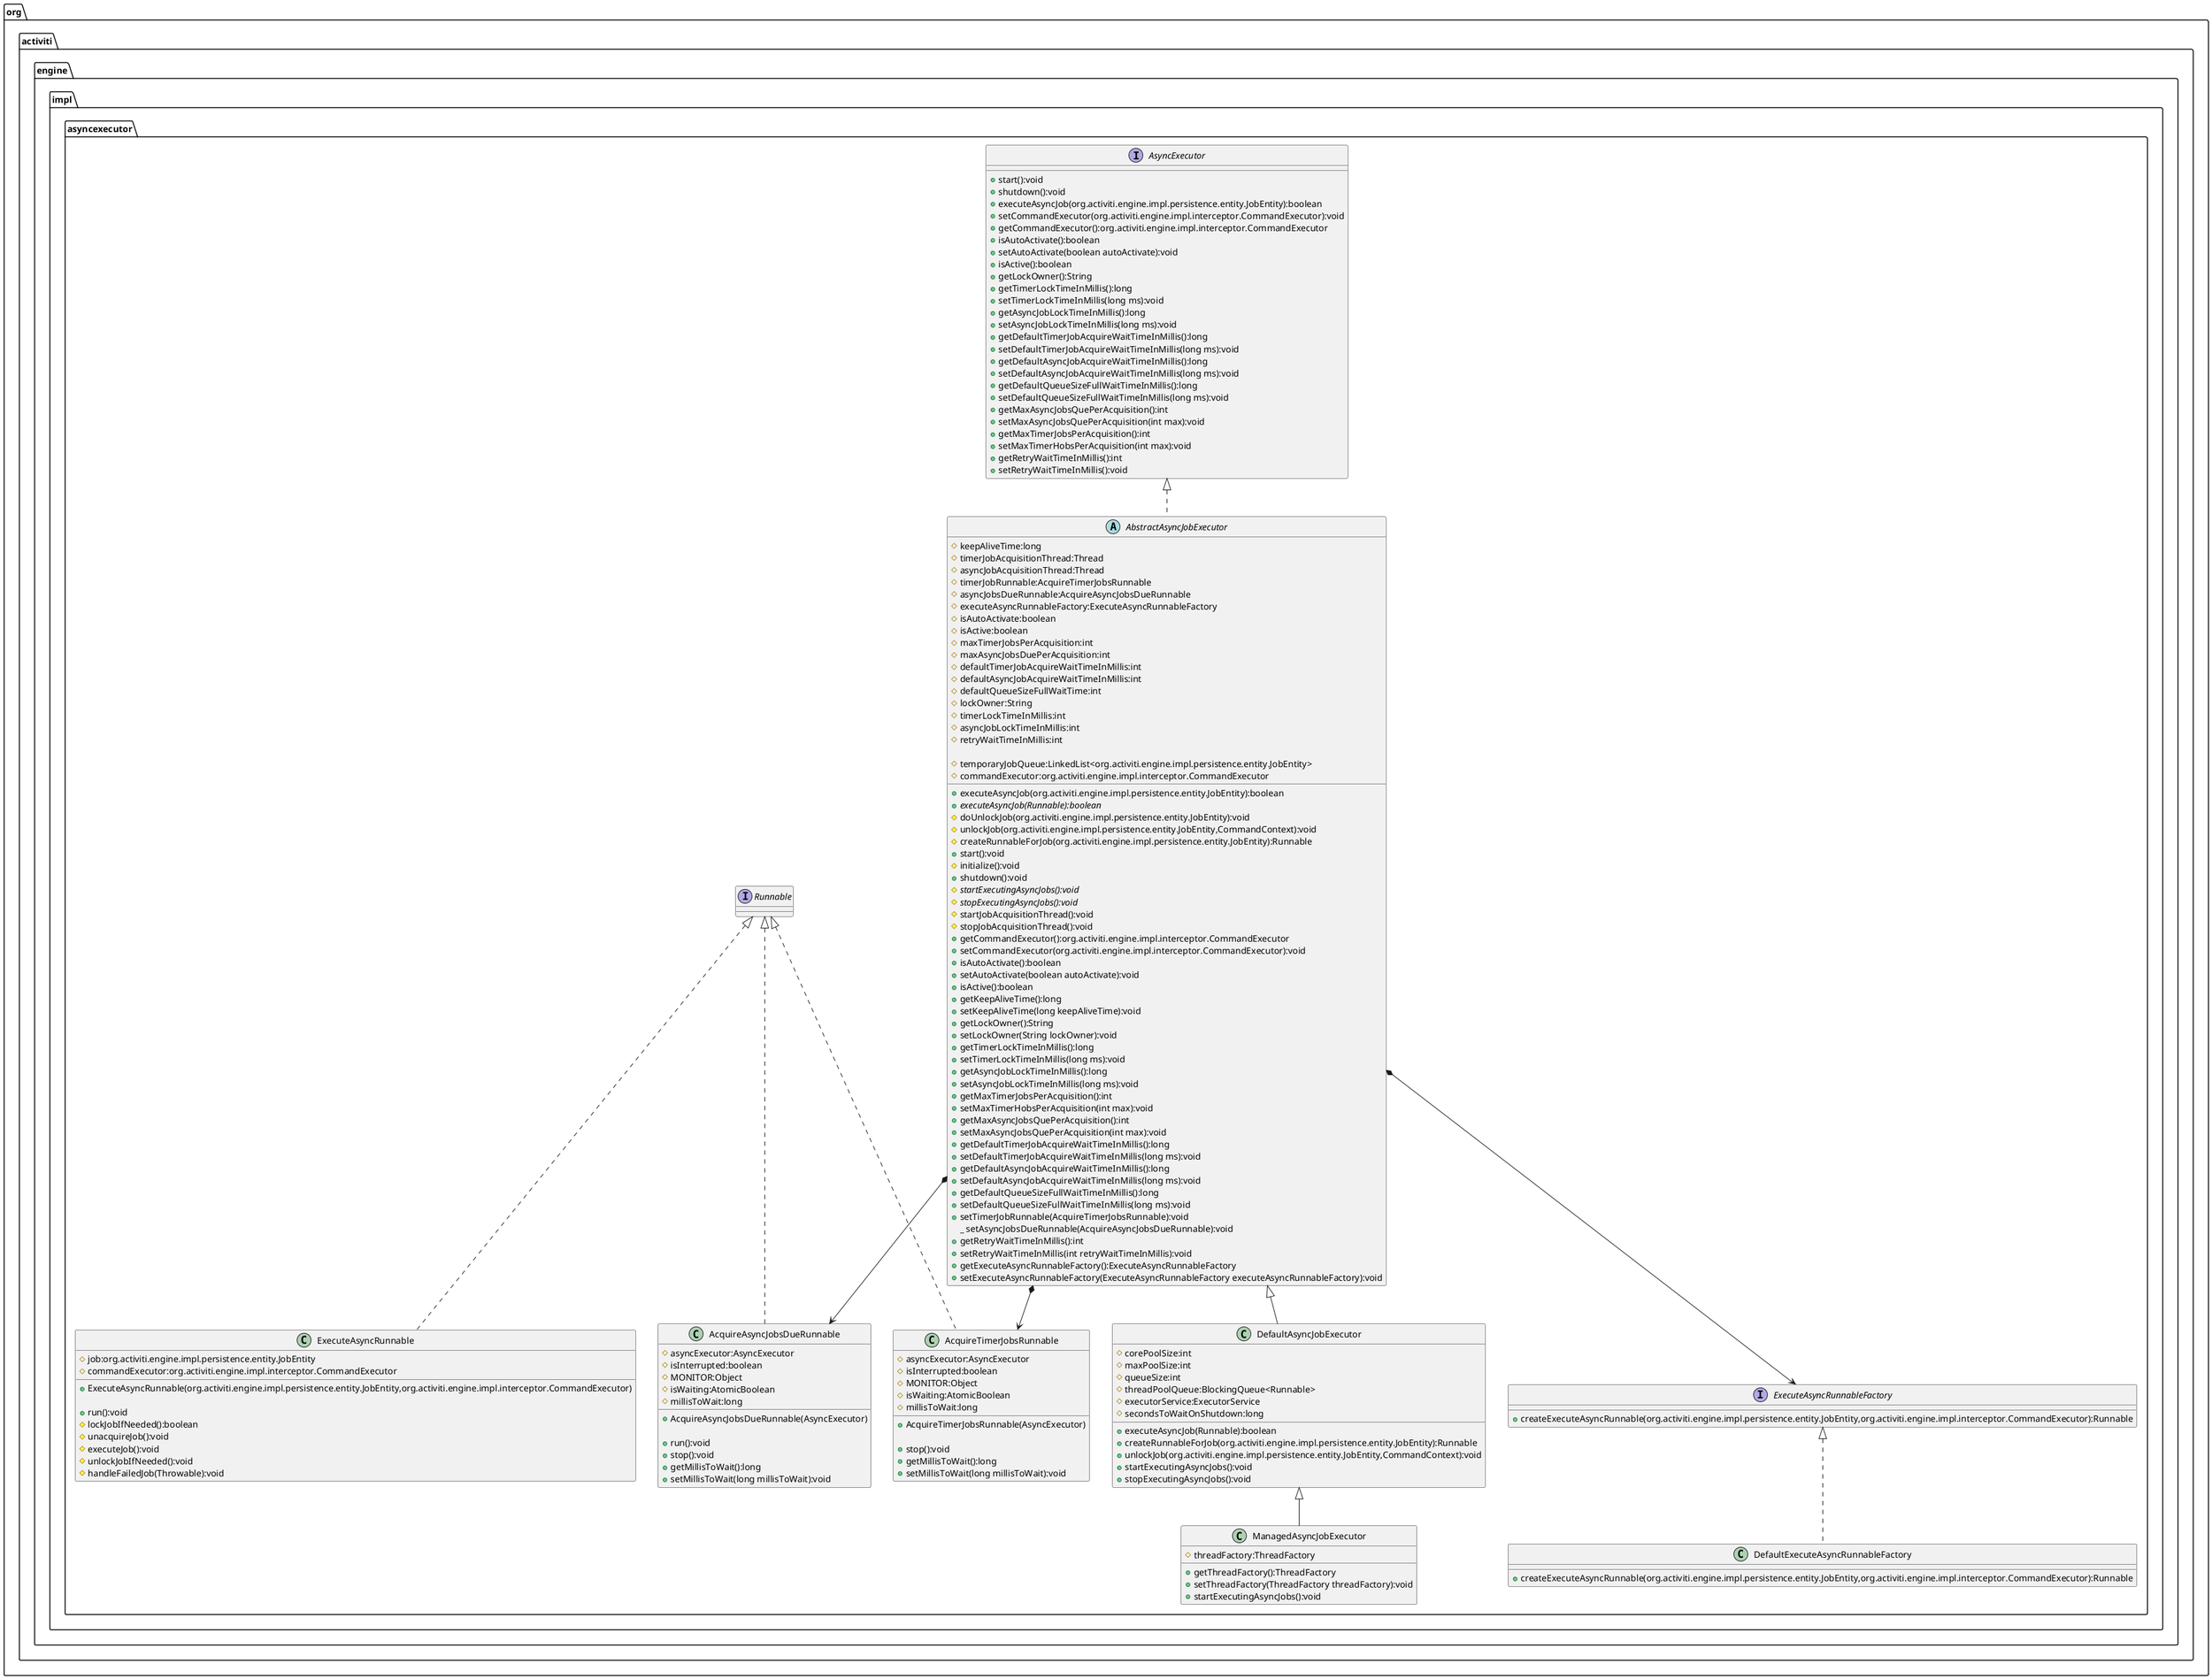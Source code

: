 @startuml
hide @unlinked

package "org.activiti.engine.impl.asyncexecutor" {
abstract class AbstractAsyncJobExecutor implements AsyncExecutor {
    # keepAliveTime:long
    # timerJobAcquisitionThread:Thread
    # asyncJobAcquisitionThread:Thread
    # timerJobRunnable:AcquireTimerJobsRunnable
    # asyncJobsDueRunnable:AcquireAsyncJobsDueRunnable
    # executeAsyncRunnableFactory:ExecuteAsyncRunnableFactory
    # isAutoActivate:boolean
    # isActive:boolean
    # maxTimerJobsPerAcquisition:int
    # maxAsyncJobsDuePerAcquisition:int
    # defaultTimerJobAcquireWaitTimeInMillis:int
    # defaultAsyncJobAcquireWaitTimeInMillis:int
    # defaultQueueSizeFullWaitTime:int
    # lockOwner:String
    # timerLockTimeInMillis:int
    # asyncJobLockTimeInMillis:int
    # retryWaitTimeInMillis:int

    # temporaryJobQueue:LinkedList<org.activiti.engine.impl.persistence.entity.JobEntity>
    # commandExecutor:org.activiti.engine.impl.interceptor.CommandExecutor

    + executeAsyncJob(org.activiti.engine.impl.persistence.entity.JobEntity):boolean
    + {abstract} executeAsyncJob(Runnable):boolean
    # doUnlockJob(org.activiti.engine.impl.persistence.entity.JobEntity):void
    # unlockJob(org.activiti.engine.impl.persistence.entity.JobEntity,CommandContext):void
    # createRunnableForJob(org.activiti.engine.impl.persistence.entity.JobEntity):Runnable
    + start():void
    # initialize():void
    + shutdown():void
    # {abstract} startExecutingAsyncJobs():void
    # {abstract} stopExecutingAsyncJobs():void
    # startJobAcquisitionThread():void
    # stopJobAcquisitionThread():void
    + getCommandExecutor():org.activiti.engine.impl.interceptor.CommandExecutor
    + setCommandExecutor(org.activiti.engine.impl.interceptor.CommandExecutor):void
    + isAutoActivate():boolean
    + setAutoActivate(boolean autoActivate):void
    + isActive():boolean
    + getKeepAliveTime():long
    + setKeepAliveTime(long keepAliveTime):void
    + getLockOwner():String
    + setLockOwner(String lockOwner):void
    + getTimerLockTimeInMillis():long
    + setTimerLockTimeInMillis(long ms):void
    + getAsyncJobLockTimeInMillis():long
    + setAsyncJobLockTimeInMillis(long ms):void
    + getMaxTimerJobsPerAcquisition():int
    + setMaxTimerHobsPerAcquisition(int max):void
    + getMaxAsyncJobsQuePerAcquisition():int
    + setMaxAsyncJobsQuePerAcquisition(int max):void
    + getDefaultTimerJobAcquireWaitTimeInMillis():long
    + setDefaultTimerJobAcquireWaitTimeInMillis(long ms):void
    + getDefaultAsyncJobAcquireWaitTimeInMillis():long
    + setDefaultAsyncJobAcquireWaitTimeInMillis(long ms):void
    + getDefaultQueueSizeFullWaitTimeInMillis():long
    + setDefaultQueueSizeFullWaitTimeInMillis(long ms):void
    + setTimerJobRunnable(AcquireTimerJobsRunnable):void
    _ setAsyncJobsDueRunnable(AcquireAsyncJobsDueRunnable):void
    + getRetryWaitTimeInMillis():int
    + setRetryWaitTimeInMillis(int retryWaitTimeInMillis):void
    + getExecuteAsyncRunnableFactory():ExecuteAsyncRunnableFactory
    + setExecuteAsyncRunnableFactory(ExecuteAsyncRunnableFactory executeAsyncRunnableFactory):void
}
AbstractAsyncJobExecutor *--> AcquireTimerJobsRunnable
AbstractAsyncJobExecutor *--> AcquireAsyncJobsDueRunnable
AbstractAsyncJobExecutor *--> ExecuteAsyncRunnableFactory

class AcquireAsyncJobsDueRunnable implements Runnable {
    # asyncExecutor:AsyncExecutor
    # isInterrupted:boolean
    # MONITOR:Object
    # isWaiting:AtomicBoolean
    # millisToWait:long

    + AcquireAsyncJobsDueRunnable(AsyncExecutor)

    + run():void
    + stop():void
    + getMillisToWait():long
    + setMillisToWait(long millisToWait):void
}
class AcquiredJobEntities {
    # acquiredJobs:Map<String,org.activiti.engine.impl.persistence.entity.JobEntity>
    + addJob(org.activiti.engine.impl.persistence.entity.JobEntity):void
    + getJobs():Collection<org.activiti.engine.impl.persistence.entity.JobEntity>
    + contains(String jobId):boolean
    + size():int
}
class AcquireTimerJobsRunnable implements Runnable {
    # asyncExecutor:AsyncExecutor
    # isInterrupted:boolean
    # MONITOR:Object
    # isWaiting:AtomicBoolean
    # millisToWait:long

    + AcquireTimerJobsRunnable(AsyncExecutor)

    + stop():void
    + getMillisToWait():long
    + setMillisToWait(long millisToWait):void
}

interface AsyncExecutor {
    + start():void
    + shutdown():void
    + executeAsyncJob(org.activiti.engine.impl.persistence.entity.JobEntity):boolean
    + setCommandExecutor(org.activiti.engine.impl.interceptor.CommandExecutor):void
    + getCommandExecutor():org.activiti.engine.impl.interceptor.CommandExecutor
    + isAutoActivate():boolean
    + setAutoActivate(boolean autoActivate):void
    + isActive():boolean
    + getLockOwner():String
    + getTimerLockTimeInMillis():long
    + setTimerLockTimeInMillis(long ms):void
    + getAsyncJobLockTimeInMillis():long
    + setAsyncJobLockTimeInMillis(long ms):void
    + getDefaultTimerJobAcquireWaitTimeInMillis():long
    + setDefaultTimerJobAcquireWaitTimeInMillis(long ms):void
    + getDefaultAsyncJobAcquireWaitTimeInMillis():long
    + setDefaultAsyncJobAcquireWaitTimeInMillis(long ms):void
    + getDefaultQueueSizeFullWaitTimeInMillis():long
    + setDefaultQueueSizeFullWaitTimeInMillis(long ms):void
    + getMaxAsyncJobsQuePerAcquisition():int
    + setMaxAsyncJobsQuePerAcquisition(int max):void
    + getMaxTimerJobsPerAcquisition():int
    + setMaxTimerHobsPerAcquisition(int max):void
    + getRetryWaitTimeInMillis():int
    + setRetryWaitTimeInMillis():void
}
class DefaultAsyncJobExecutor extends AbstractAsyncJobExecutor {
    # corePoolSize:int
    # maxPoolSize:int
    # queueSize:int
    # threadPoolQueue:BlockingQueue<Runnable>
    # executorService:ExecutorService
    # secondsToWaitOnShutdown:long

     + executeAsyncJob(Runnable):boolean
     + createRunnableForJob(org.activiti.engine.impl.persistence.entity.JobEntity):Runnable
     + unlockJob(org.activiti.engine.impl.persistence.entity.JobEntity,CommandContext):void
     + startExecutingAsyncJobs():void
     + stopExecutingAsyncJobs():void

}
class DefaultExecuteAsyncRunnableFactory implements ExecuteAsyncRunnableFactory {
    + createExecuteAsyncRunnable(org.activiti.engine.impl.persistence.entity.JobEntity,org.activiti.engine.impl.interceptor.CommandExecutor):Runnable
}

class ExecuteAsyncRunnable implements Runnable {
    # job:org.activiti.engine.impl.persistence.entity.JobEntity
    # commandExecutor:org.activiti.engine.impl.interceptor.CommandExecutor

    + ExecuteAsyncRunnable(org.activiti.engine.impl.persistence.entity.JobEntity,org.activiti.engine.impl.interceptor.CommandExecutor)

    + run():void
    # lockJobIfNeeded():boolean
    # unacquireJob():void
    # executeJob():void
    # unlockJobIfNeeded():void
    # handleFailedJob(Throwable):void
}

interface ExecuteAsyncRunnableFactory {
    + createExecuteAsyncRunnable(org.activiti.engine.impl.persistence.entity.JobEntity,org.activiti.engine.impl.interceptor.CommandExecutor):Runnable
}
class ManagedAsyncJobExecutor extends DefaultAsyncJobExecutor {
    # threadFactory:ThreadFactory
    + getThreadFactory():ThreadFactory
    + setThreadFactory(ThreadFactory threadFactory):void
    + startExecutingAsyncJobs():void


/' package finished  '/
}
@enduml